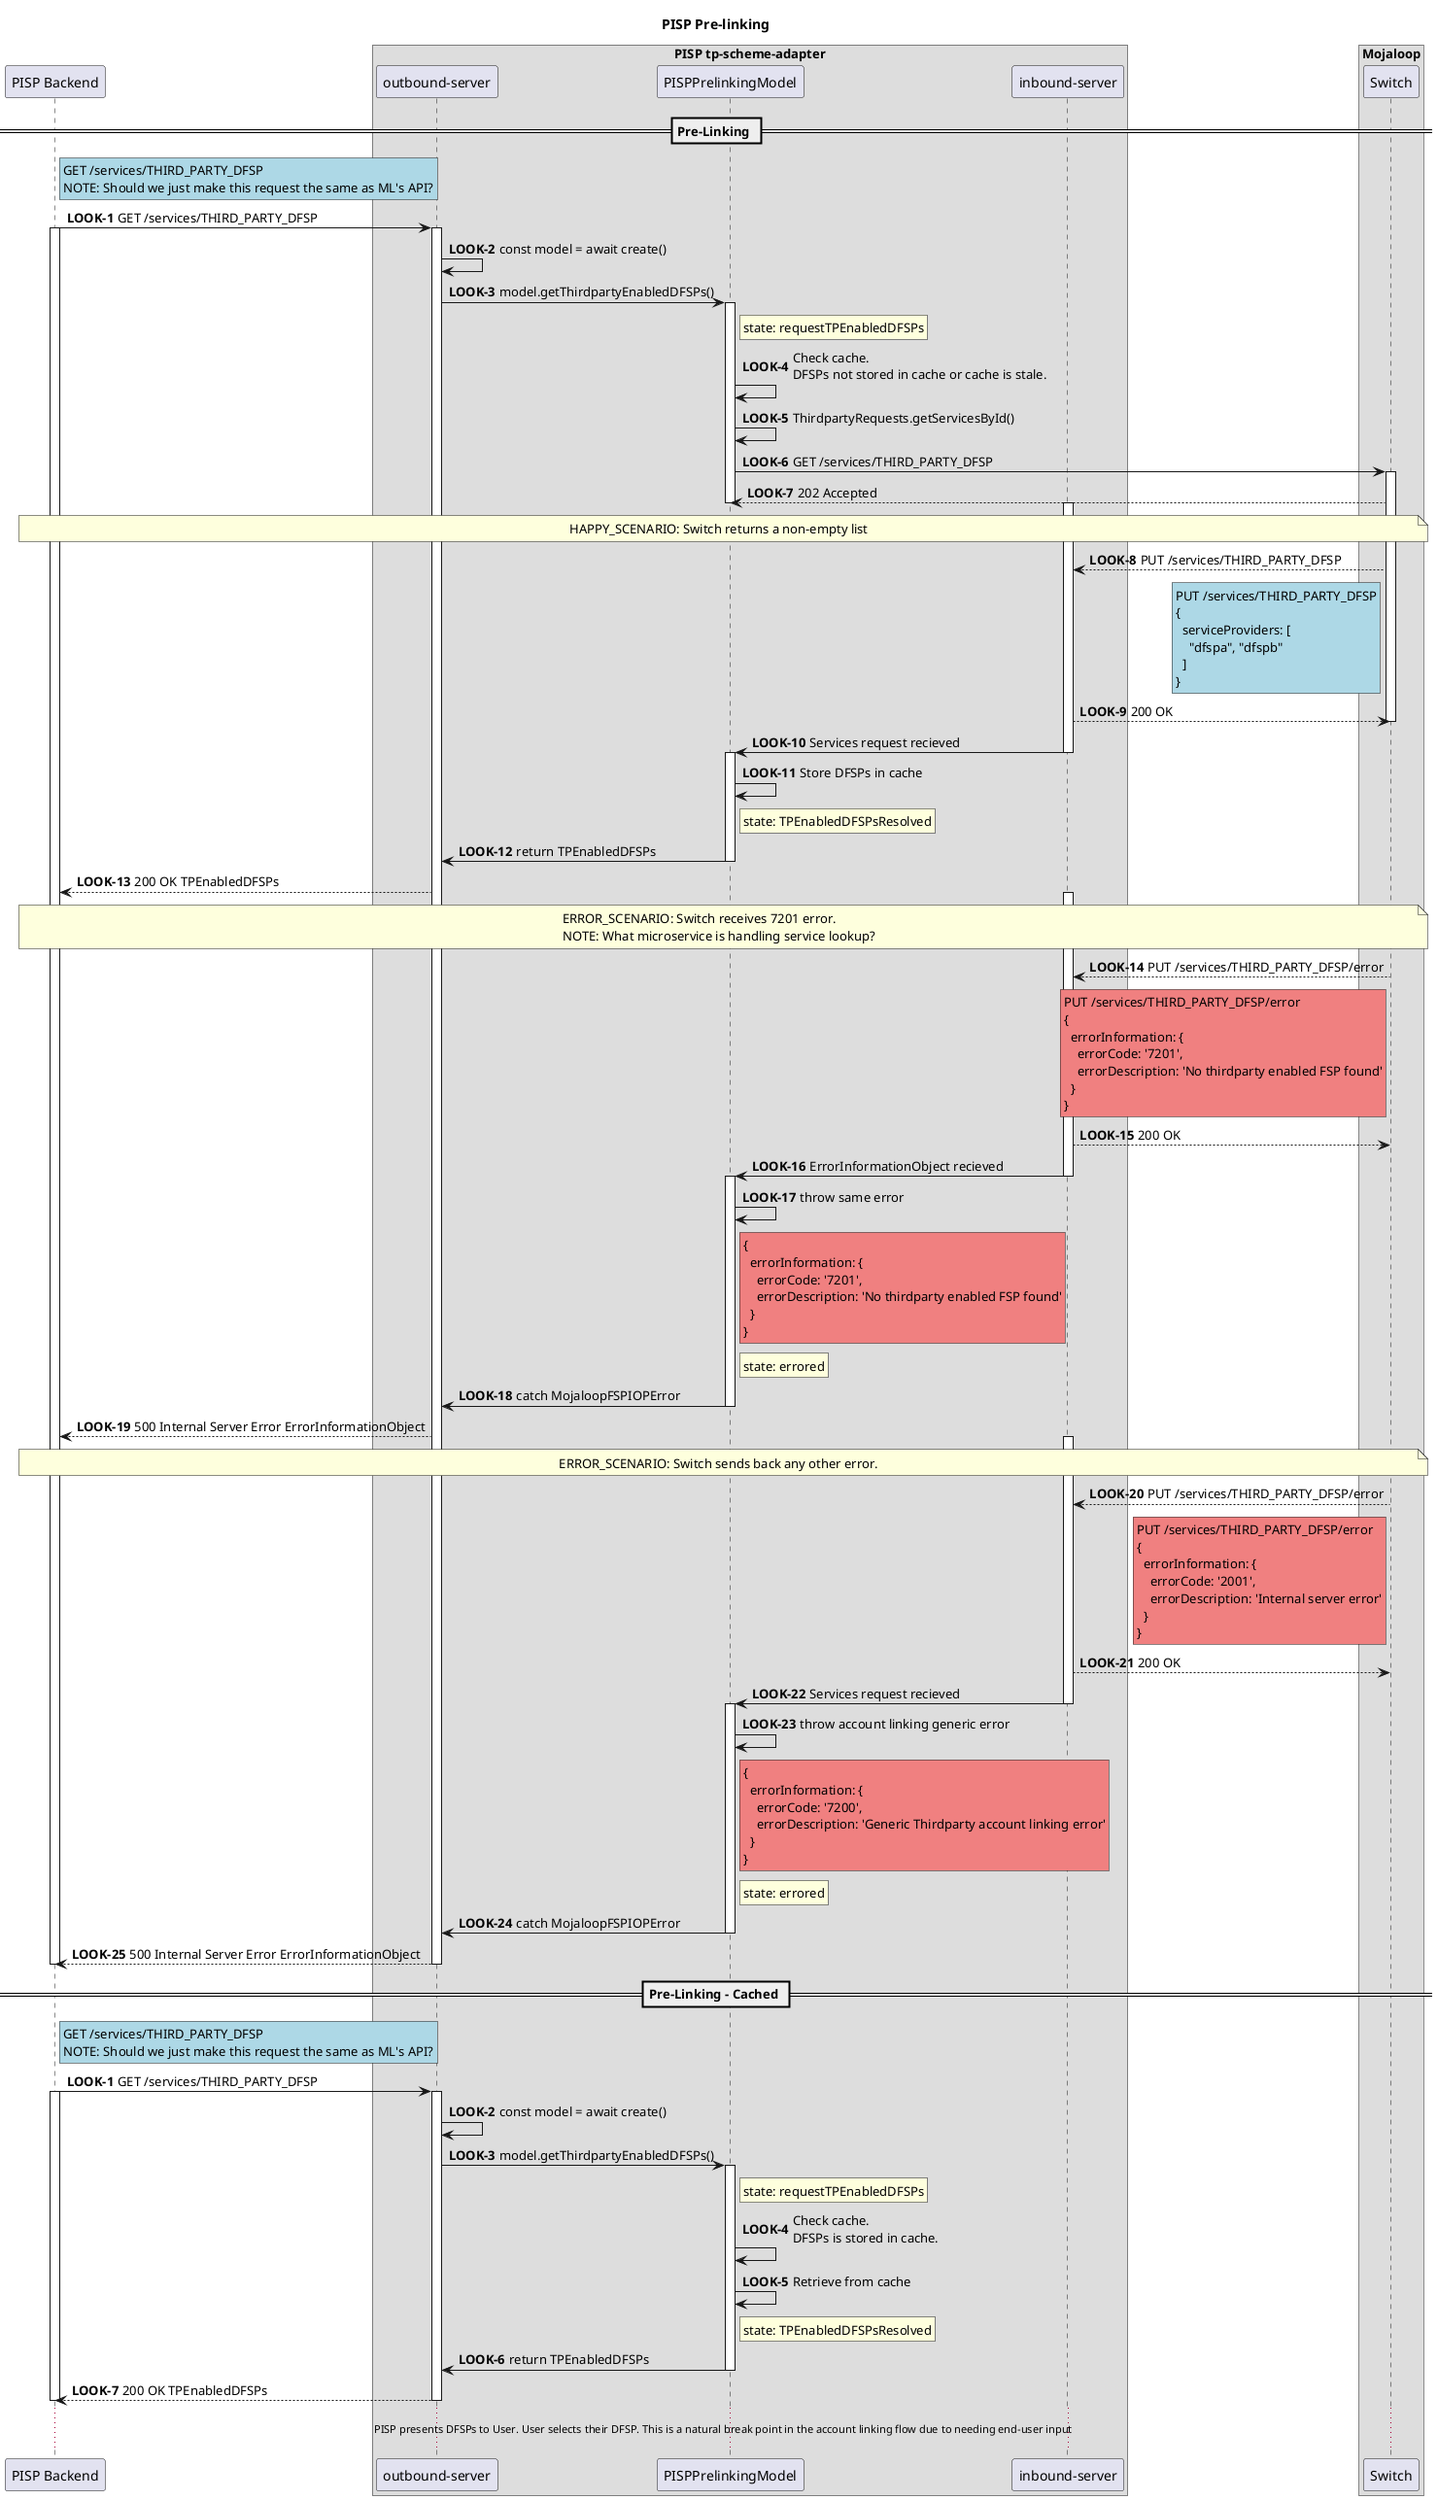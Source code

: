 @startuml

title PISP Pre-linking

participant "PISP Backend" as PISP
box "PISP tp-scheme-adapter"
  participant "outbound-server" as PISP_TP_OUT
  participant "PISPPrelinkingModel" as PISP_PLM
  participant "inbound-server" as PISP_TP_IN
end box
box "Mojaloop"
    participant Switch
end box

== Pre-Linking ==
autonumber 1 "<b>LOOK-#</b>"
rnote right of PISP #LightBlue
GET /services/THIRD_PARTY_DFSP
NOTE: Should we just make this request the same as ML's API?
end note

PISP -> PISP_TP_OUT: GET /services/THIRD_PARTY_DFSP

activate PISP
activate PISP_TP_OUT

PISP_TP_OUT -> PISP_TP_OUT: const model = await create()
PISP_TP_OUT -> PISP_PLM: model.getThirdpartyEnabledDFSPs()

activate PISP_PLM

rnote right of PISP_PLM: state: requestTPEnabledDFSPs
PISP_PLM -> PISP_PLM: Check cache.\nDFSPs not stored in cache or cache is stale.
PISP_PLM -> PISP_PLM: ThirdpartyRequests.getServicesById()
PISP_PLM -> Switch: GET /services/THIRD_PARTY_DFSP

activate Switch
Switch --> PISP_PLM: 202 Accepted
deactivate PISP_PLM

note over PISP, Switch
  HAPPY_SCENARIO: Switch returns a non-empty list
end note

activate PISP_TP_IN

Switch --> PISP_TP_IN: PUT /services/THIRD_PARTY_DFSP
rnote left of Switch #LightBlue
PUT /services/THIRD_PARTY_DFSP
{
  serviceProviders: [
    "dfspa", "dfspb"
  ]
}
end note
PISP_TP_IN --> Switch: 200 OK

deactivate Switch

PISP_TP_IN -> PISP_PLM: Services request recieved

deactivate PISP_TP_IN
activate PISP_PLM

PISP_PLM -> PISP_PLM: Store DFSPs in cache
rnote right of PISP_PLM: state: TPEnabledDFSPsResolved
PISP_PLM -> PISP_TP_OUT: return TPEnabledDFSPs

deactivate PISP_PLM

PISP_TP_OUT --> PISP: 200 OK TPEnabledDFSPs

note over PISP, Switch
  ERROR_SCENARIO: Switch receives 7201 error.
  NOTE: What microservice is handling service lookup?
end note

activate PISP_TP_IN

Switch --> PISP_TP_IN: PUT /services/THIRD_PARTY_DFSP/error
rnote left of Switch #LightCoral
PUT /services/THIRD_PARTY_DFSP/error
{
  errorInformation: {
    errorCode: '7201',
    errorDescription: 'No thirdparty enabled FSP found'
  }
}
end note
PISP_TP_IN --> Switch: 200 OK

deactivate Switch

PISP_TP_IN -> PISP_PLM: ErrorInformationObject recieved

deactivate PISP_TP_IN
activate PISP_PLM

PISP_PLM -> PISP_PLM: throw same error
rnote right of PISP_PLM #LightCoral
{
  errorInformation: {
    errorCode: '7201',
    errorDescription: 'No thirdparty enabled FSP found'
  }
}
end note
rnote right of PISP_PLM: state: errored
PISP_PLM -> PISP_TP_OUT: catch MojaloopFSPIOPError

deactivate PISP_PLM

PISP_TP_OUT --> PISP: 500 Internal Server Error ErrorInformationObject


note over PISP, Switch
  ERROR_SCENARIO: Switch sends back any other error.
end note

activate PISP_TP_IN

Switch --> PISP_TP_IN: PUT /services/THIRD_PARTY_DFSP/error
rnote left of Switch #LightCoral
PUT /services/THIRD_PARTY_DFSP/error
{
  errorInformation: {
    errorCode: '2001',
    errorDescription: 'Internal server error'
  }
}
end note
PISP_TP_IN --> Switch: 200 OK

deactivate Switch

PISP_TP_IN -> PISP_PLM: Services request recieved

deactivate PISP_TP_IN
activate PISP_PLM

PISP_PLM -> PISP_PLM: throw account linking generic error
rnote right of PISP_PLM #LightCoral
{
  errorInformation: {
    errorCode: '7200',
    errorDescription: 'Generic Thirdparty account linking error'
  }
}
end note
rnote right of PISP_PLM: state: errored
PISP_PLM -> PISP_TP_OUT: catch MojaloopFSPIOPError

deactivate PISP_PLM

PISP_TP_OUT --> PISP: 500 Internal Server Error ErrorInformationObject

deactivate PISP_TP_OUT
deactivate PISP

== Pre-Linking - Cached ==
autonumber 1 "<b>LOOK-#</b>"
rnote right of PISP #LightBlue
GET /services/THIRD_PARTY_DFSP
NOTE: Should we just make this request the same as ML's API?
end note

PISP -> PISP_TP_OUT: GET /services/THIRD_PARTY_DFSP

activate PISP
activate PISP_TP_OUT

PISP_TP_OUT -> PISP_TP_OUT: const model = await create()
PISP_TP_OUT -> PISP_PLM: model.getThirdpartyEnabledDFSPs()

activate PISP_PLM

rnote right of PISP_PLM: state: requestTPEnabledDFSPs
PISP_PLM -> PISP_PLM: Check cache.\nDFSPs is stored in cache.
PISP_PLM -> PISP_PLM: Retrieve from cache
rnote right of PISP_PLM: state: TPEnabledDFSPsResolved
PISP_PLM -> PISP_TP_OUT: return TPEnabledDFSPs

deactivate PISP_PLM

PISP_TP_OUT --> PISP: 200 OK TPEnabledDFSPs

deactivate PISP_TP_OUT
deactivate PISP

...PISP presents DFSPs to User. User selects their DFSP. This is a natural break point in the account linking flow due to needing end-user input...

@enduml
